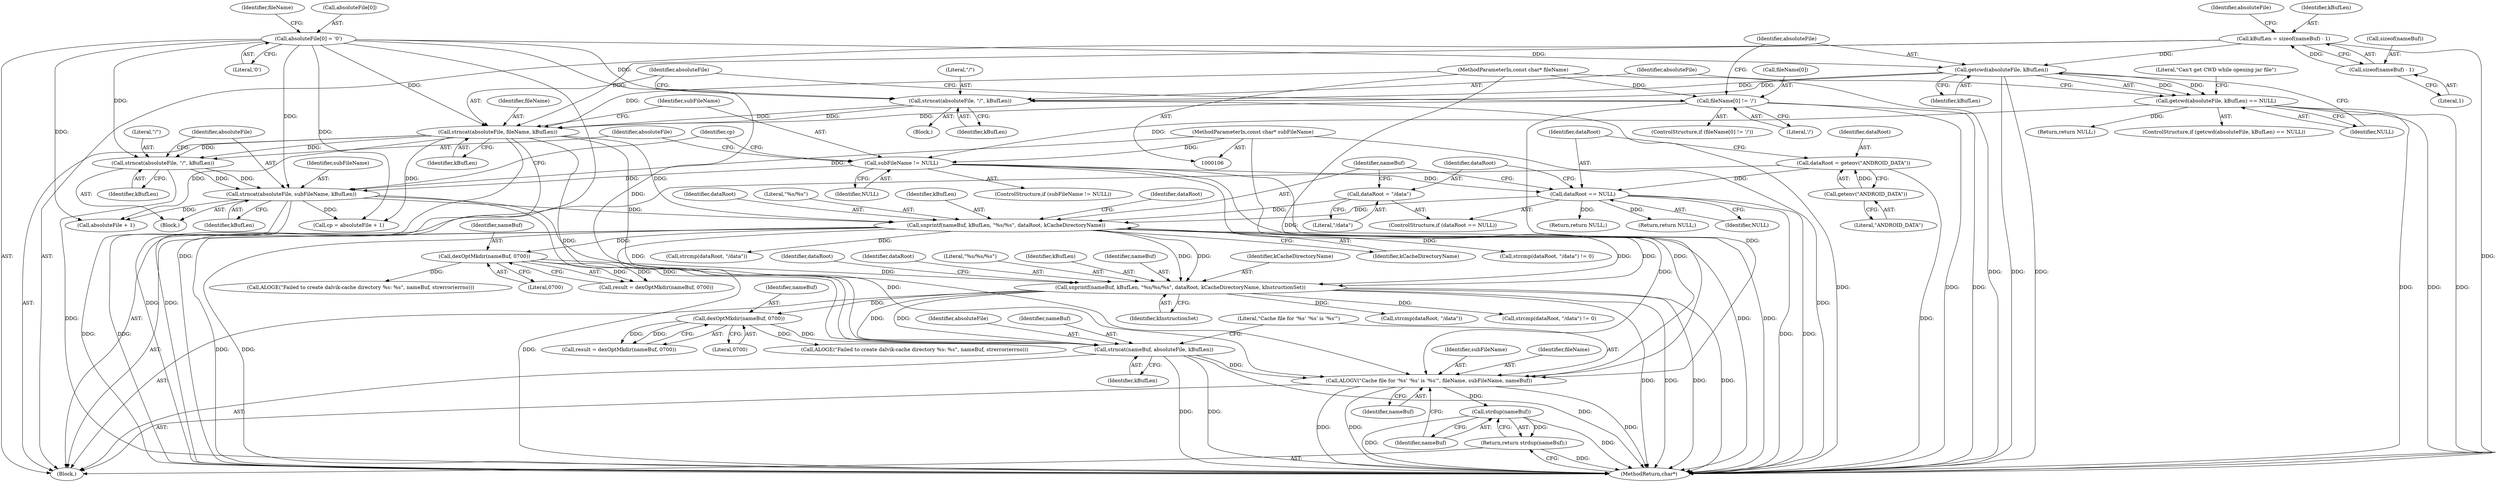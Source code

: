 digraph "0_Android_338aeaf28e9981c15d0673b18487dba61eb5447c@API" {
"1000270" [label="(Call,strncat(nameBuf, absoluteFile, kBufLen))"];
"1000234" [label="(Call,snprintf(nameBuf, kBufLen, \"%s/%s/%s\", dataRoot, kCacheDirectoryName, kInstructionSet))"];
"1000199" [label="(Call,snprintf(nameBuf, kBufLen, \"%s/%s\", dataRoot, kCacheDirectoryName))"];
"1000161" [label="(Call,strncat(absoluteFile, subFileName, kBufLen))"];
"1000157" [label="(Call,strncat(absoluteFile, \"/\", kBufLen))"];
"1000148" [label="(Call,strncat(absoluteFile, fileName, kBufLen))"];
"1000121" [label="(Call,absoluteFile[0] = '\0')"];
"1000144" [label="(Call,strncat(absoluteFile, \"/\", kBufLen))"];
"1000135" [label="(Call,getcwd(absoluteFile, kBufLen))"];
"1000113" [label="(Call,kBufLen = sizeof(nameBuf) - 1)"];
"1000115" [label="(Call,sizeof(nameBuf) - 1)"];
"1000127" [label="(Call,fileName[0] != '/')"];
"1000107" [label="(MethodParameterIn,const char* fileName)"];
"1000153" [label="(Call,subFileName != NULL)"];
"1000108" [label="(MethodParameterIn,const char* subFileName)"];
"1000134" [label="(Call,getcwd(absoluteFile, kBufLen) == NULL)"];
"1000193" [label="(Call,dataRoot == NULL)"];
"1000188" [label="(Call,dataRoot = getenv(\"ANDROID_DATA\"))"];
"1000190" [label="(Call,getenv(\"ANDROID_DATA\"))"];
"1000196" [label="(Call,dataRoot = \"/data\")"];
"1000215" [label="(Call,dexOptMkdir(nameBuf, 0700))"];
"1000251" [label="(Call,dexOptMkdir(nameBuf, 0700))"];
"1000274" [label="(Call,ALOGV(\"Cache file for '%s' '%s' is '%s'\", fileName, subFileName, nameBuf))"];
"1000280" [label="(Call,strdup(nameBuf))"];
"1000279" [label="(Return,return strdup(nameBuf);)"];
"1000129" [label="(Identifier,fileName)"];
"1000116" [label="(Call,sizeof(nameBuf))"];
"1000276" [label="(Identifier,fileName)"];
"1000118" [label="(Literal,1)"];
"1000249" [label="(Call,result = dexOptMkdir(nameBuf, 0700))"];
"1000198" [label="(Literal,\"/data\")"];
"1000199" [label="(Call,snprintf(nameBuf, kBufLen, \"%s/%s\", dataRoot, kCacheDirectoryName))"];
"1000128" [label="(Call,fileName[0])"];
"1000204" [label="(Identifier,kCacheDirectoryName)"];
"1000154" [label="(Identifier,subFileName)"];
"1000190" [label="(Call,getenv(\"ANDROID_DATA\"))"];
"1000195" [label="(Identifier,NULL)"];
"1000134" [label="(Call,getcwd(absoluteFile, kBufLen) == NULL)"];
"1000135" [label="(Call,getcwd(absoluteFile, kBufLen))"];
"1000280" [label="(Call,strdup(nameBuf))"];
"1000164" [label="(Identifier,kBufLen)"];
"1000216" [label="(Identifier,nameBuf)"];
"1000272" [label="(Identifier,absoluteFile)"];
"1000243" [label="(Call,strcmp(dataRoot, \"/data\"))"];
"1000242" [label="(Call,strcmp(dataRoot, \"/data\") != 0)"];
"1000142" [label="(Return,return NULL;)"];
"1000133" [label="(ControlStructure,if (getcwd(absoluteFile, kBufLen) == NULL))"];
"1000236" [label="(Identifier,kBufLen)"];
"1000146" [label="(Literal,\"/\")"];
"1000123" [label="(Identifier,absoluteFile)"];
"1000273" [label="(Identifier,kBufLen)"];
"1000160" [label="(Identifier,kBufLen)"];
"1000148" [label="(Call,strncat(absoluteFile, fileName, kBufLen))"];
"1000274" [label="(Call,ALOGV(\"Cache file for '%s' '%s' is '%s'\", fileName, subFileName, nameBuf))"];
"1000206" [label="(Call,strcmp(dataRoot, \"/data\") != 0)"];
"1000281" [label="(Identifier,nameBuf)"];
"1000200" [label="(Identifier,nameBuf)"];
"1000136" [label="(Identifier,absoluteFile)"];
"1000150" [label="(Identifier,fileName)"];
"1000126" [label="(ControlStructure,if (fileName[0] != '/'))"];
"1000189" [label="(Identifier,dataRoot)"];
"1000279" [label="(Return,return strdup(nameBuf);)"];
"1000115" [label="(Call,sizeof(nameBuf) - 1)"];
"1000161" [label="(Call,strncat(absoluteFile, subFileName, kBufLen))"];
"1000138" [label="(Identifier,NULL)"];
"1000167" [label="(Call,absoluteFile + 1)"];
"1000196" [label="(Call,dataRoot = \"/data\")"];
"1000201" [label="(Identifier,kBufLen)"];
"1000213" [label="(Call,result = dexOptMkdir(nameBuf, 0700))"];
"1000253" [label="(Literal,0700)"];
"1000208" [label="(Identifier,dataRoot)"];
"1000282" [label="(MethodReturn,char*)"];
"1000227" [label="(Call,ALOGE(\"Failed to create dalvik-cache directory %s: %s\", nameBuf, strerror(errno)))"];
"1000158" [label="(Identifier,absoluteFile)"];
"1000145" [label="(Identifier,absoluteFile)"];
"1000234" [label="(Call,snprintf(nameBuf, kBufLen, \"%s/%s/%s\", dataRoot, kCacheDirectoryName, kInstructionSet))"];
"1000131" [label="(Literal,'/')"];
"1000162" [label="(Identifier,absoluteFile)"];
"1000277" [label="(Identifier,subFileName)"];
"1000127" [label="(Call,fileName[0] != '/')"];
"1000271" [label="(Identifier,nameBuf)"];
"1000263" [label="(Call,ALOGE(\"Failed to create dalvik-cache directory %s: %s\", nameBuf, strerror(errno)))"];
"1000151" [label="(Identifier,kBufLen)"];
"1000109" [label="(Block,)"];
"1000188" [label="(Call,dataRoot = getenv(\"ANDROID_DATA\"))"];
"1000270" [label="(Call,strncat(nameBuf, absoluteFile, kBufLen))"];
"1000235" [label="(Identifier,nameBuf)"];
"1000239" [label="(Identifier,kCacheDirectoryName)"];
"1000121" [label="(Call,absoluteFile[0] = '\0')"];
"1000203" [label="(Identifier,dataRoot)"];
"1000137" [label="(Identifier,kBufLen)"];
"1000202" [label="(Literal,\"%s/%s\")"];
"1000125" [label="(Literal,'\0')"];
"1000207" [label="(Call,strcmp(dataRoot, \"/data\"))"];
"1000157" [label="(Call,strncat(absoluteFile, \"/\", kBufLen))"];
"1000191" [label="(Literal,\"ANDROID_DATA\")"];
"1000275" [label="(Literal,\"Cache file for '%s' '%s' is '%s'\")"];
"1000251" [label="(Call,dexOptMkdir(nameBuf, 0700))"];
"1000240" [label="(Identifier,kInstructionSet)"];
"1000268" [label="(Return,return NULL;)"];
"1000155" [label="(Identifier,NULL)"];
"1000166" [label="(Identifier,cp)"];
"1000163" [label="(Identifier,subFileName)"];
"1000217" [label="(Literal,0700)"];
"1000149" [label="(Identifier,absoluteFile)"];
"1000197" [label="(Identifier,dataRoot)"];
"1000278" [label="(Identifier,nameBuf)"];
"1000153" [label="(Call,subFileName != NULL)"];
"1000194" [label="(Identifier,dataRoot)"];
"1000152" [label="(ControlStructure,if (subFileName != NULL))"];
"1000252" [label="(Identifier,nameBuf)"];
"1000132" [label="(Block,)"];
"1000141" [label="(Literal,\"Can't get CWD while opening jar file\")"];
"1000193" [label="(Call,dataRoot == NULL)"];
"1000113" [label="(Call,kBufLen = sizeof(nameBuf) - 1)"];
"1000108" [label="(MethodParameterIn,const char* subFileName)"];
"1000156" [label="(Block,)"];
"1000122" [label="(Call,absoluteFile[0])"];
"1000114" [label="(Identifier,kBufLen)"];
"1000244" [label="(Identifier,dataRoot)"];
"1000159" [label="(Literal,\"/\")"];
"1000238" [label="(Identifier,dataRoot)"];
"1000107" [label="(MethodParameterIn,const char* fileName)"];
"1000192" [label="(ControlStructure,if (dataRoot == NULL))"];
"1000232" [label="(Return,return NULL;)"];
"1000237" [label="(Literal,\"%s/%s/%s\")"];
"1000144" [label="(Call,strncat(absoluteFile, \"/\", kBufLen))"];
"1000165" [label="(Call,cp = absoluteFile + 1)"];
"1000215" [label="(Call,dexOptMkdir(nameBuf, 0700))"];
"1000147" [label="(Identifier,kBufLen)"];
"1000270" -> "1000109"  [label="AST: "];
"1000270" -> "1000273"  [label="CFG: "];
"1000271" -> "1000270"  [label="AST: "];
"1000272" -> "1000270"  [label="AST: "];
"1000273" -> "1000270"  [label="AST: "];
"1000275" -> "1000270"  [label="CFG: "];
"1000270" -> "1000282"  [label="DDG: "];
"1000270" -> "1000282"  [label="DDG: "];
"1000270" -> "1000282"  [label="DDG: "];
"1000234" -> "1000270"  [label="DDG: "];
"1000234" -> "1000270"  [label="DDG: "];
"1000251" -> "1000270"  [label="DDG: "];
"1000121" -> "1000270"  [label="DDG: "];
"1000148" -> "1000270"  [label="DDG: "];
"1000161" -> "1000270"  [label="DDG: "];
"1000270" -> "1000274"  [label="DDG: "];
"1000234" -> "1000109"  [label="AST: "];
"1000234" -> "1000240"  [label="CFG: "];
"1000235" -> "1000234"  [label="AST: "];
"1000236" -> "1000234"  [label="AST: "];
"1000237" -> "1000234"  [label="AST: "];
"1000238" -> "1000234"  [label="AST: "];
"1000239" -> "1000234"  [label="AST: "];
"1000240" -> "1000234"  [label="AST: "];
"1000244" -> "1000234"  [label="CFG: "];
"1000234" -> "1000282"  [label="DDG: "];
"1000234" -> "1000282"  [label="DDG: "];
"1000234" -> "1000282"  [label="DDG: "];
"1000234" -> "1000282"  [label="DDG: "];
"1000199" -> "1000234"  [label="DDG: "];
"1000199" -> "1000234"  [label="DDG: "];
"1000199" -> "1000234"  [label="DDG: "];
"1000199" -> "1000234"  [label="DDG: "];
"1000215" -> "1000234"  [label="DDG: "];
"1000234" -> "1000242"  [label="DDG: "];
"1000234" -> "1000243"  [label="DDG: "];
"1000234" -> "1000251"  [label="DDG: "];
"1000199" -> "1000109"  [label="AST: "];
"1000199" -> "1000204"  [label="CFG: "];
"1000200" -> "1000199"  [label="AST: "];
"1000201" -> "1000199"  [label="AST: "];
"1000202" -> "1000199"  [label="AST: "];
"1000203" -> "1000199"  [label="AST: "];
"1000204" -> "1000199"  [label="AST: "];
"1000208" -> "1000199"  [label="CFG: "];
"1000199" -> "1000282"  [label="DDG: "];
"1000199" -> "1000282"  [label="DDG: "];
"1000199" -> "1000282"  [label="DDG: "];
"1000161" -> "1000199"  [label="DDG: "];
"1000148" -> "1000199"  [label="DDG: "];
"1000193" -> "1000199"  [label="DDG: "];
"1000196" -> "1000199"  [label="DDG: "];
"1000199" -> "1000206"  [label="DDG: "];
"1000199" -> "1000207"  [label="DDG: "];
"1000199" -> "1000215"  [label="DDG: "];
"1000161" -> "1000156"  [label="AST: "];
"1000161" -> "1000164"  [label="CFG: "];
"1000162" -> "1000161"  [label="AST: "];
"1000163" -> "1000161"  [label="AST: "];
"1000164" -> "1000161"  [label="AST: "];
"1000166" -> "1000161"  [label="CFG: "];
"1000161" -> "1000282"  [label="DDG: "];
"1000161" -> "1000282"  [label="DDG: "];
"1000157" -> "1000161"  [label="DDG: "];
"1000157" -> "1000161"  [label="DDG: "];
"1000121" -> "1000161"  [label="DDG: "];
"1000153" -> "1000161"  [label="DDG: "];
"1000108" -> "1000161"  [label="DDG: "];
"1000161" -> "1000165"  [label="DDG: "];
"1000161" -> "1000167"  [label="DDG: "];
"1000161" -> "1000274"  [label="DDG: "];
"1000157" -> "1000156"  [label="AST: "];
"1000157" -> "1000160"  [label="CFG: "];
"1000158" -> "1000157"  [label="AST: "];
"1000159" -> "1000157"  [label="AST: "];
"1000160" -> "1000157"  [label="AST: "];
"1000162" -> "1000157"  [label="CFG: "];
"1000157" -> "1000282"  [label="DDG: "];
"1000148" -> "1000157"  [label="DDG: "];
"1000148" -> "1000157"  [label="DDG: "];
"1000121" -> "1000157"  [label="DDG: "];
"1000148" -> "1000109"  [label="AST: "];
"1000148" -> "1000151"  [label="CFG: "];
"1000149" -> "1000148"  [label="AST: "];
"1000150" -> "1000148"  [label="AST: "];
"1000151" -> "1000148"  [label="AST: "];
"1000154" -> "1000148"  [label="CFG: "];
"1000148" -> "1000282"  [label="DDG: "];
"1000148" -> "1000282"  [label="DDG: "];
"1000121" -> "1000148"  [label="DDG: "];
"1000144" -> "1000148"  [label="DDG: "];
"1000144" -> "1000148"  [label="DDG: "];
"1000127" -> "1000148"  [label="DDG: "];
"1000107" -> "1000148"  [label="DDG: "];
"1000113" -> "1000148"  [label="DDG: "];
"1000148" -> "1000165"  [label="DDG: "];
"1000148" -> "1000167"  [label="DDG: "];
"1000148" -> "1000274"  [label="DDG: "];
"1000121" -> "1000109"  [label="AST: "];
"1000121" -> "1000125"  [label="CFG: "];
"1000122" -> "1000121"  [label="AST: "];
"1000125" -> "1000121"  [label="AST: "];
"1000129" -> "1000121"  [label="CFG: "];
"1000121" -> "1000282"  [label="DDG: "];
"1000121" -> "1000135"  [label="DDG: "];
"1000121" -> "1000144"  [label="DDG: "];
"1000121" -> "1000165"  [label="DDG: "];
"1000121" -> "1000167"  [label="DDG: "];
"1000144" -> "1000132"  [label="AST: "];
"1000144" -> "1000147"  [label="CFG: "];
"1000145" -> "1000144"  [label="AST: "];
"1000146" -> "1000144"  [label="AST: "];
"1000147" -> "1000144"  [label="AST: "];
"1000149" -> "1000144"  [label="CFG: "];
"1000144" -> "1000282"  [label="DDG: "];
"1000135" -> "1000144"  [label="DDG: "];
"1000135" -> "1000144"  [label="DDG: "];
"1000135" -> "1000134"  [label="AST: "];
"1000135" -> "1000137"  [label="CFG: "];
"1000136" -> "1000135"  [label="AST: "];
"1000137" -> "1000135"  [label="AST: "];
"1000138" -> "1000135"  [label="CFG: "];
"1000135" -> "1000282"  [label="DDG: "];
"1000135" -> "1000282"  [label="DDG: "];
"1000135" -> "1000134"  [label="DDG: "];
"1000135" -> "1000134"  [label="DDG: "];
"1000113" -> "1000135"  [label="DDG: "];
"1000113" -> "1000109"  [label="AST: "];
"1000113" -> "1000115"  [label="CFG: "];
"1000114" -> "1000113"  [label="AST: "];
"1000115" -> "1000113"  [label="AST: "];
"1000123" -> "1000113"  [label="CFG: "];
"1000113" -> "1000282"  [label="DDG: "];
"1000115" -> "1000113"  [label="DDG: "];
"1000115" -> "1000118"  [label="CFG: "];
"1000116" -> "1000115"  [label="AST: "];
"1000118" -> "1000115"  [label="AST: "];
"1000127" -> "1000126"  [label="AST: "];
"1000127" -> "1000131"  [label="CFG: "];
"1000128" -> "1000127"  [label="AST: "];
"1000131" -> "1000127"  [label="AST: "];
"1000136" -> "1000127"  [label="CFG: "];
"1000149" -> "1000127"  [label="CFG: "];
"1000127" -> "1000282"  [label="DDG: "];
"1000127" -> "1000282"  [label="DDG: "];
"1000107" -> "1000127"  [label="DDG: "];
"1000127" -> "1000274"  [label="DDG: "];
"1000107" -> "1000106"  [label="AST: "];
"1000107" -> "1000282"  [label="DDG: "];
"1000107" -> "1000274"  [label="DDG: "];
"1000153" -> "1000152"  [label="AST: "];
"1000153" -> "1000155"  [label="CFG: "];
"1000154" -> "1000153"  [label="AST: "];
"1000155" -> "1000153"  [label="AST: "];
"1000158" -> "1000153"  [label="CFG: "];
"1000166" -> "1000153"  [label="CFG: "];
"1000153" -> "1000282"  [label="DDG: "];
"1000153" -> "1000282"  [label="DDG: "];
"1000108" -> "1000153"  [label="DDG: "];
"1000134" -> "1000153"  [label="DDG: "];
"1000153" -> "1000193"  [label="DDG: "];
"1000153" -> "1000274"  [label="DDG: "];
"1000108" -> "1000106"  [label="AST: "];
"1000108" -> "1000282"  [label="DDG: "];
"1000108" -> "1000274"  [label="DDG: "];
"1000134" -> "1000133"  [label="AST: "];
"1000134" -> "1000138"  [label="CFG: "];
"1000138" -> "1000134"  [label="AST: "];
"1000141" -> "1000134"  [label="CFG: "];
"1000145" -> "1000134"  [label="CFG: "];
"1000134" -> "1000282"  [label="DDG: "];
"1000134" -> "1000282"  [label="DDG: "];
"1000134" -> "1000282"  [label="DDG: "];
"1000134" -> "1000142"  [label="DDG: "];
"1000193" -> "1000192"  [label="AST: "];
"1000193" -> "1000195"  [label="CFG: "];
"1000194" -> "1000193"  [label="AST: "];
"1000195" -> "1000193"  [label="AST: "];
"1000197" -> "1000193"  [label="CFG: "];
"1000200" -> "1000193"  [label="CFG: "];
"1000193" -> "1000282"  [label="DDG: "];
"1000193" -> "1000282"  [label="DDG: "];
"1000188" -> "1000193"  [label="DDG: "];
"1000193" -> "1000232"  [label="DDG: "];
"1000193" -> "1000268"  [label="DDG: "];
"1000188" -> "1000109"  [label="AST: "];
"1000188" -> "1000190"  [label="CFG: "];
"1000189" -> "1000188"  [label="AST: "];
"1000190" -> "1000188"  [label="AST: "];
"1000194" -> "1000188"  [label="CFG: "];
"1000188" -> "1000282"  [label="DDG: "];
"1000190" -> "1000188"  [label="DDG: "];
"1000190" -> "1000191"  [label="CFG: "];
"1000191" -> "1000190"  [label="AST: "];
"1000196" -> "1000192"  [label="AST: "];
"1000196" -> "1000198"  [label="CFG: "];
"1000197" -> "1000196"  [label="AST: "];
"1000198" -> "1000196"  [label="AST: "];
"1000200" -> "1000196"  [label="CFG: "];
"1000215" -> "1000213"  [label="AST: "];
"1000215" -> "1000217"  [label="CFG: "];
"1000216" -> "1000215"  [label="AST: "];
"1000217" -> "1000215"  [label="AST: "];
"1000213" -> "1000215"  [label="CFG: "];
"1000215" -> "1000213"  [label="DDG: "];
"1000215" -> "1000213"  [label="DDG: "];
"1000215" -> "1000227"  [label="DDG: "];
"1000251" -> "1000249"  [label="AST: "];
"1000251" -> "1000253"  [label="CFG: "];
"1000252" -> "1000251"  [label="AST: "];
"1000253" -> "1000251"  [label="AST: "];
"1000249" -> "1000251"  [label="CFG: "];
"1000251" -> "1000249"  [label="DDG: "];
"1000251" -> "1000249"  [label="DDG: "];
"1000251" -> "1000263"  [label="DDG: "];
"1000274" -> "1000109"  [label="AST: "];
"1000274" -> "1000278"  [label="CFG: "];
"1000275" -> "1000274"  [label="AST: "];
"1000276" -> "1000274"  [label="AST: "];
"1000277" -> "1000274"  [label="AST: "];
"1000278" -> "1000274"  [label="AST: "];
"1000281" -> "1000274"  [label="CFG: "];
"1000274" -> "1000282"  [label="DDG: "];
"1000274" -> "1000282"  [label="DDG: "];
"1000274" -> "1000282"  [label="DDG: "];
"1000274" -> "1000280"  [label="DDG: "];
"1000280" -> "1000279"  [label="AST: "];
"1000280" -> "1000281"  [label="CFG: "];
"1000281" -> "1000280"  [label="AST: "];
"1000279" -> "1000280"  [label="CFG: "];
"1000280" -> "1000282"  [label="DDG: "];
"1000280" -> "1000282"  [label="DDG: "];
"1000280" -> "1000279"  [label="DDG: "];
"1000279" -> "1000109"  [label="AST: "];
"1000282" -> "1000279"  [label="CFG: "];
"1000279" -> "1000282"  [label="DDG: "];
}
